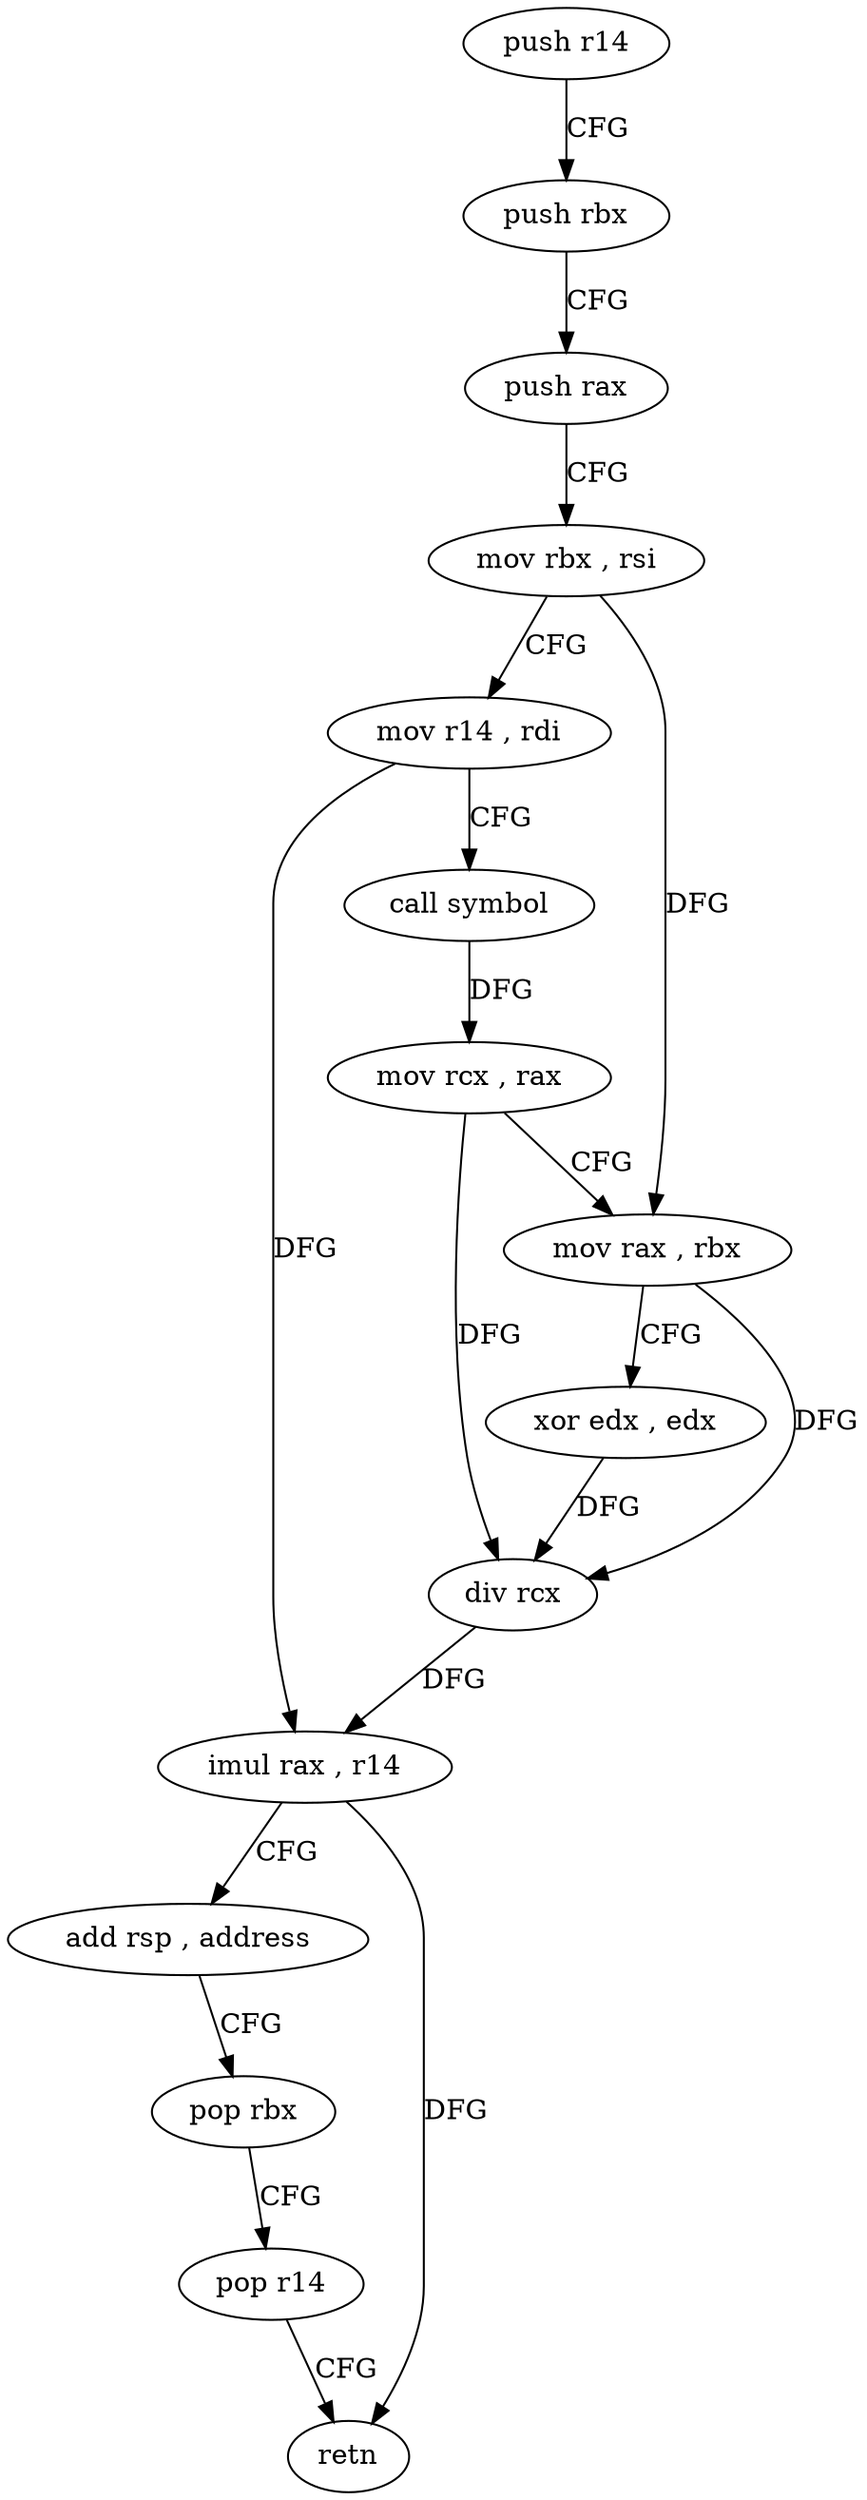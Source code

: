digraph "func" {
"4211296" [label = "push r14" ]
"4211298" [label = "push rbx" ]
"4211299" [label = "push rax" ]
"4211300" [label = "mov rbx , rsi" ]
"4211303" [label = "mov r14 , rdi" ]
"4211306" [label = "call symbol" ]
"4211311" [label = "mov rcx , rax" ]
"4211314" [label = "mov rax , rbx" ]
"4211317" [label = "xor edx , edx" ]
"4211319" [label = "div rcx" ]
"4211322" [label = "imul rax , r14" ]
"4211326" [label = "add rsp , address" ]
"4211330" [label = "pop rbx" ]
"4211331" [label = "pop r14" ]
"4211333" [label = "retn" ]
"4211296" -> "4211298" [ label = "CFG" ]
"4211298" -> "4211299" [ label = "CFG" ]
"4211299" -> "4211300" [ label = "CFG" ]
"4211300" -> "4211303" [ label = "CFG" ]
"4211300" -> "4211314" [ label = "DFG" ]
"4211303" -> "4211306" [ label = "CFG" ]
"4211303" -> "4211322" [ label = "DFG" ]
"4211306" -> "4211311" [ label = "DFG" ]
"4211311" -> "4211314" [ label = "CFG" ]
"4211311" -> "4211319" [ label = "DFG" ]
"4211314" -> "4211317" [ label = "CFG" ]
"4211314" -> "4211319" [ label = "DFG" ]
"4211317" -> "4211319" [ label = "DFG" ]
"4211319" -> "4211322" [ label = "DFG" ]
"4211322" -> "4211326" [ label = "CFG" ]
"4211322" -> "4211333" [ label = "DFG" ]
"4211326" -> "4211330" [ label = "CFG" ]
"4211330" -> "4211331" [ label = "CFG" ]
"4211331" -> "4211333" [ label = "CFG" ]
}

